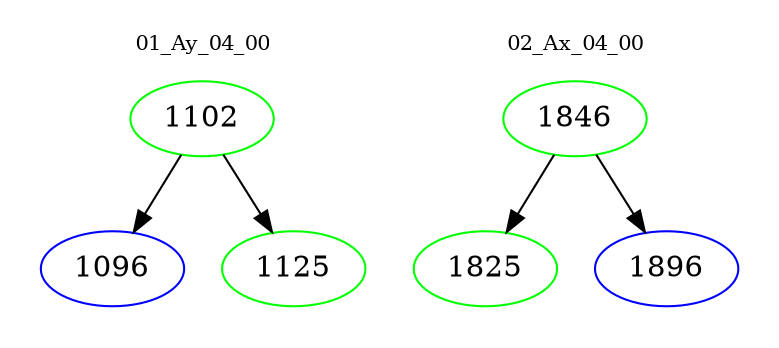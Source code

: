 digraph{
subgraph cluster_0 {
color = white
label = "01_Ay_04_00";
fontsize=10;
T0_1102 [label="1102", color="green"]
T0_1102 -> T0_1096 [color="black"]
T0_1096 [label="1096", color="blue"]
T0_1102 -> T0_1125 [color="black"]
T0_1125 [label="1125", color="green"]
}
subgraph cluster_1 {
color = white
label = "02_Ax_04_00";
fontsize=10;
T1_1846 [label="1846", color="green"]
T1_1846 -> T1_1825 [color="black"]
T1_1825 [label="1825", color="green"]
T1_1846 -> T1_1896 [color="black"]
T1_1896 [label="1896", color="blue"]
}
}
